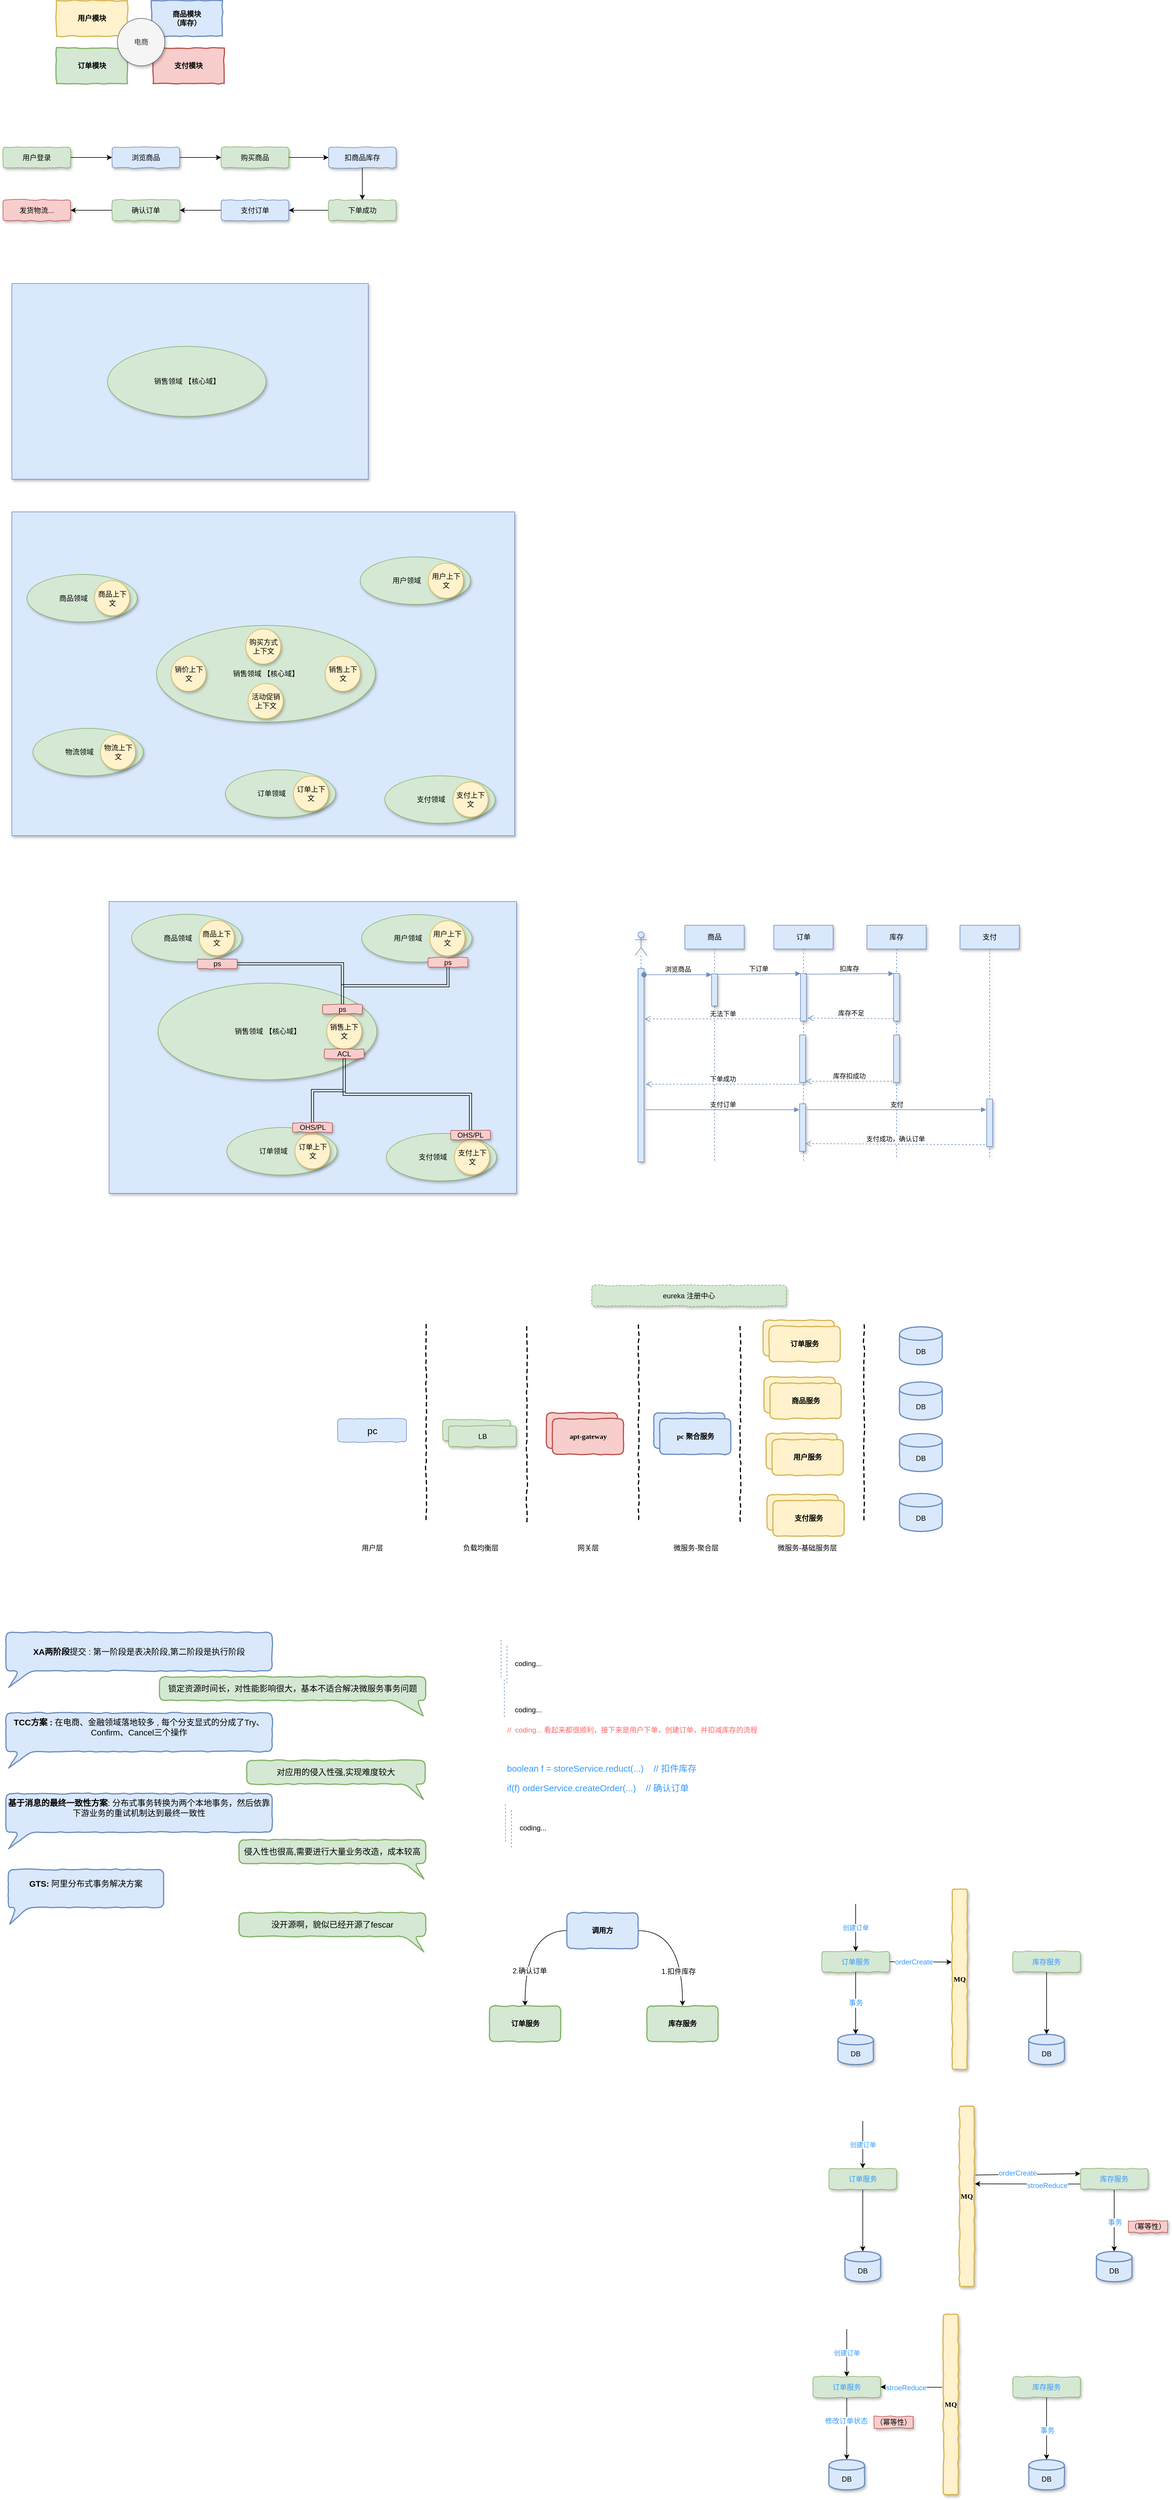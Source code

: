 <mxfile version="10.6.7" type="github"><diagram id="h_m2pIY42-MVeMjXTZjA" name="ç¬¬ 1 é¡µ"><mxGraphModel dx="840" dy="582" grid="0" gridSize="10" guides="1" tooltips="1" connect="1" arrows="1" fold="1" page="1" pageScale="1" pageWidth="10000" pageHeight="10000" math="0" shadow="0"><root><mxCell id="0"/><mxCell id="1" parent="0"/><mxCell id="OE353ZooOFmrOdiV0Abu-1" value="用户模块" style="html=1;whiteSpace=wrap;comic=1;strokeWidth=2;fontFamily=Comic Sans MS;fontStyle=1;fillColor=#fff2cc;strokeColor=#d6b656;" parent="1" vertex="1"><mxGeometry x="166" y="144" width="120" height="60" as="geometry"/></mxCell><mxCell id="OE353ZooOFmrOdiV0Abu-2" value="商品模块&lt;br&gt;（库存）&lt;br&gt;" style="html=1;whiteSpace=wrap;comic=1;strokeWidth=2;fontFamily=Comic Sans MS;fontStyle=1;fillColor=#dae8fc;strokeColor=#6c8ebf;" parent="1" vertex="1"><mxGeometry x="326" y="144" width="120" height="60" as="geometry"/></mxCell><mxCell id="OE353ZooOFmrOdiV0Abu-3" value="订单模块" style="html=1;whiteSpace=wrap;comic=1;strokeWidth=2;fontFamily=Comic Sans MS;fontStyle=1;fillColor=#d5e8d4;strokeColor=#82b366;" parent="1" vertex="1"><mxGeometry x="166" y="224" width="120" height="60" as="geometry"/></mxCell><mxCell id="OE353ZooOFmrOdiV0Abu-4" value="支付模块" style="html=1;whiteSpace=wrap;comic=1;strokeWidth=2;fontFamily=Comic Sans MS;fontStyle=1;fillColor=#f8cecc;strokeColor=#b85450;" parent="1" vertex="1"><mxGeometry x="329" y="224" width="120" height="60" as="geometry"/></mxCell><mxCell id="OE353ZooOFmrOdiV0Abu-5" value="电商" style="ellipse;whiteSpace=wrap;html=1;aspect=fixed;fillColor=#f5f5f5;strokeColor=#666666;fontColor=#333333;shadow=1;" parent="1" vertex="1"><mxGeometry x="269" y="174" width="80" height="80" as="geometry"/></mxCell><mxCell id="OE353ZooOFmrOdiV0Abu-14" style="edgeStyle=orthogonalEdgeStyle;rounded=0;orthogonalLoop=1;jettySize=auto;html=1;exitX=1;exitY=0.5;exitDx=0;exitDy=0;entryX=0;entryY=0.5;entryDx=0;entryDy=0;" parent="1" source="OE353ZooOFmrOdiV0Abu-6" target="OE353ZooOFmrOdiV0Abu-7" edge="1"><mxGeometry relative="1" as="geometry"/></mxCell><mxCell id="OE353ZooOFmrOdiV0Abu-6" value="用户登录" style="rounded=1;whiteSpace=wrap;html=1;shadow=1;comic=1;fillColor=#d5e8d4;strokeColor=#82b366;" parent="1" vertex="1"><mxGeometry x="76" y="391" width="114" height="35" as="geometry"/></mxCell><mxCell id="OE353ZooOFmrOdiV0Abu-15" style="edgeStyle=orthogonalEdgeStyle;rounded=0;orthogonalLoop=1;jettySize=auto;html=1;exitX=1;exitY=0.5;exitDx=0;exitDy=0;entryX=0;entryY=0.5;entryDx=0;entryDy=0;" parent="1" source="OE353ZooOFmrOdiV0Abu-7" target="OE353ZooOFmrOdiV0Abu-8" edge="1"><mxGeometry relative="1" as="geometry"/></mxCell><mxCell id="OE353ZooOFmrOdiV0Abu-7" value="浏览商品" style="rounded=1;whiteSpace=wrap;html=1;shadow=1;comic=1;fillColor=#dae8fc;strokeColor=#6c8ebf;" parent="1" vertex="1"><mxGeometry x="260" y="391" width="114" height="35" as="geometry"/></mxCell><mxCell id="OE353ZooOFmrOdiV0Abu-16" style="edgeStyle=orthogonalEdgeStyle;rounded=0;orthogonalLoop=1;jettySize=auto;html=1;exitX=1;exitY=0.5;exitDx=0;exitDy=0;entryX=0;entryY=0.5;entryDx=0;entryDy=0;" parent="1" source="OE353ZooOFmrOdiV0Abu-8" target="OE353ZooOFmrOdiV0Abu-9" edge="1"><mxGeometry relative="1" as="geometry"/></mxCell><mxCell id="OE353ZooOFmrOdiV0Abu-8" value="购买商品" style="rounded=1;whiteSpace=wrap;html=1;shadow=1;comic=1;fillColor=#d5e8d4;strokeColor=#82b366;" parent="1" vertex="1"><mxGeometry x="444" y="391" width="114" height="35" as="geometry"/></mxCell><mxCell id="OE353ZooOFmrOdiV0Abu-17" style="edgeStyle=orthogonalEdgeStyle;rounded=0;orthogonalLoop=1;jettySize=auto;html=1;exitX=0.5;exitY=1;exitDx=0;exitDy=0;entryX=0.5;entryY=0;entryDx=0;entryDy=0;" parent="1" source="OE353ZooOFmrOdiV0Abu-9" target="OE353ZooOFmrOdiV0Abu-10" edge="1"><mxGeometry relative="1" as="geometry"/></mxCell><mxCell id="OE353ZooOFmrOdiV0Abu-9" value="扣商品库存" style="rounded=1;whiteSpace=wrap;html=1;shadow=1;comic=1;fillColor=#dae8fc;strokeColor=#6c8ebf;" parent="1" vertex="1"><mxGeometry x="625" y="391" width="114" height="35" as="geometry"/></mxCell><mxCell id="OE353ZooOFmrOdiV0Abu-18" style="edgeStyle=orthogonalEdgeStyle;rounded=0;orthogonalLoop=1;jettySize=auto;html=1;exitX=0;exitY=0.5;exitDx=0;exitDy=0;entryX=1;entryY=0.5;entryDx=0;entryDy=0;" parent="1" source="OE353ZooOFmrOdiV0Abu-10" target="OE353ZooOFmrOdiV0Abu-11" edge="1"><mxGeometry relative="1" as="geometry"/></mxCell><mxCell id="OE353ZooOFmrOdiV0Abu-10" value="下单成功" style="rounded=1;whiteSpace=wrap;html=1;shadow=1;comic=1;fillColor=#d5e8d4;strokeColor=#82b366;" parent="1" vertex="1"><mxGeometry x="625" y="480" width="114" height="35" as="geometry"/></mxCell><mxCell id="OE353ZooOFmrOdiV0Abu-19" style="edgeStyle=orthogonalEdgeStyle;rounded=0;orthogonalLoop=1;jettySize=auto;html=1;exitX=0;exitY=0.5;exitDx=0;exitDy=0;entryX=1;entryY=0.5;entryDx=0;entryDy=0;" parent="1" source="OE353ZooOFmrOdiV0Abu-11" target="OE353ZooOFmrOdiV0Abu-12" edge="1"><mxGeometry relative="1" as="geometry"/></mxCell><mxCell id="OE353ZooOFmrOdiV0Abu-11" value="支付订单" style="rounded=1;whiteSpace=wrap;html=1;shadow=1;comic=1;fillColor=#dae8fc;strokeColor=#6c8ebf;" parent="1" vertex="1"><mxGeometry x="444" y="480" width="114" height="35" as="geometry"/></mxCell><mxCell id="OE353ZooOFmrOdiV0Abu-20" style="edgeStyle=orthogonalEdgeStyle;rounded=0;orthogonalLoop=1;jettySize=auto;html=1;exitX=0;exitY=0.5;exitDx=0;exitDy=0;entryX=1;entryY=0.5;entryDx=0;entryDy=0;" parent="1" source="OE353ZooOFmrOdiV0Abu-12" target="OE353ZooOFmrOdiV0Abu-13" edge="1"><mxGeometry relative="1" as="geometry"/></mxCell><mxCell id="OE353ZooOFmrOdiV0Abu-12" value="确认订单" style="rounded=1;whiteSpace=wrap;html=1;shadow=1;comic=1;fillColor=#d5e8d4;strokeColor=#82b366;" parent="1" vertex="1"><mxGeometry x="260" y="480" width="114" height="35" as="geometry"/></mxCell><mxCell id="OE353ZooOFmrOdiV0Abu-13" value="发货物流..." style="rounded=1;whiteSpace=wrap;html=1;shadow=1;comic=1;fillColor=#f8cecc;strokeColor=#b85450;" parent="1" vertex="1"><mxGeometry x="76" y="480" width="114" height="35" as="geometry"/></mxCell><mxCell id="OE353ZooOFmrOdiV0Abu-21" value="" style="rounded=0;whiteSpace=wrap;html=1;shadow=1;fillColor=#dae8fc;strokeColor=#6c8ebf;" parent="1" vertex="1"><mxGeometry x="91" y="621" width="601" height="330" as="geometry"/></mxCell><mxCell id="OE353ZooOFmrOdiV0Abu-22" value="销售领域 【核心域】" style="ellipse;whiteSpace=wrap;html=1;shadow=1;fillColor=#d5e8d4;strokeColor=#82b366;" parent="1" vertex="1"><mxGeometry x="252.5" y="727" width="267" height="118" as="geometry"/></mxCell><mxCell id="OE353ZooOFmrOdiV0Abu-23" value="" style="rounded=0;whiteSpace=wrap;html=1;shadow=1;fillColor=#dae8fc;strokeColor=#6c8ebf;" parent="1" vertex="1"><mxGeometry x="91" y="1006" width="848" height="546" as="geometry"/></mxCell><mxCell id="OE353ZooOFmrOdiV0Abu-24" value="销售领域 【核心域】" style="ellipse;whiteSpace=wrap;html=1;shadow=1;fillColor=#d5e8d4;strokeColor=#82b366;" parent="1" vertex="1"><mxGeometry x="335" y="1197.5" width="369" height="163" as="geometry"/></mxCell><mxCell id="OE353ZooOFmrOdiV0Abu-25" value="销售上下文" style="ellipse;whiteSpace=wrap;html=1;aspect=fixed;shadow=1;fillColor=#fff2cc;strokeColor=#d6b656;" parent="1" vertex="1"><mxGeometry x="619.5" y="1249.5" width="59" height="59" as="geometry"/></mxCell><mxCell id="OE353ZooOFmrOdiV0Abu-28" value="订单领域&amp;nbsp; &amp;nbsp; &amp;nbsp; &amp;nbsp; &amp;nbsp;" style="ellipse;whiteSpace=wrap;html=1;shadow=1;fillColor=#d5e8d4;strokeColor=#82b366;" parent="1" vertex="1"><mxGeometry x="451" y="1441" width="186" height="80" as="geometry"/></mxCell><mxCell id="OE353ZooOFmrOdiV0Abu-27" value="订单上下文" style="ellipse;whiteSpace=wrap;html=1;aspect=fixed;shadow=1;fillColor=#fff2cc;strokeColor=#d6b656;" parent="1" vertex="1"><mxGeometry x="566" y="1451.5" width="59" height="59" as="geometry"/></mxCell><mxCell id="OE353ZooOFmrOdiV0Abu-29" value="支付领域&amp;nbsp; &amp;nbsp; &amp;nbsp; &amp;nbsp; &amp;nbsp;" style="ellipse;whiteSpace=wrap;html=1;shadow=1;fillColor=#d5e8d4;strokeColor=#82b366;" parent="1" vertex="1"><mxGeometry x="720" y="1451" width="186" height="80" as="geometry"/></mxCell><mxCell id="OE353ZooOFmrOdiV0Abu-30" value="支付上下文" style="ellipse;whiteSpace=wrap;html=1;aspect=fixed;shadow=1;fillColor=#fff2cc;strokeColor=#d6b656;" parent="1" vertex="1"><mxGeometry x="835" y="1461.5" width="59" height="59" as="geometry"/></mxCell><mxCell id="OE353ZooOFmrOdiV0Abu-31" value="用户领域&amp;nbsp; &amp;nbsp; &amp;nbsp; &amp;nbsp; &amp;nbsp;" style="ellipse;whiteSpace=wrap;html=1;shadow=1;fillColor=#d5e8d4;strokeColor=#82b366;" parent="1" vertex="1"><mxGeometry x="678.5" y="1082" width="186" height="80" as="geometry"/></mxCell><mxCell id="OE353ZooOFmrOdiV0Abu-32" value="用户上下文" style="ellipse;whiteSpace=wrap;html=1;aspect=fixed;shadow=1;fillColor=#fff2cc;strokeColor=#d6b656;" parent="1" vertex="1"><mxGeometry x="793.5" y="1092.5" width="59" height="59" as="geometry"/></mxCell><mxCell id="OE353ZooOFmrOdiV0Abu-33" value="商品领域&amp;nbsp; &amp;nbsp; &amp;nbsp; &amp;nbsp; &amp;nbsp;" style="ellipse;whiteSpace=wrap;html=1;shadow=1;fillColor=#d5e8d4;strokeColor=#82b366;" parent="1" vertex="1"><mxGeometry x="116.5" y="1111.5" width="186" height="80" as="geometry"/></mxCell><mxCell id="OE353ZooOFmrOdiV0Abu-26" value="商品上下文" style="ellipse;whiteSpace=wrap;html=1;aspect=fixed;shadow=1;fillColor=#fff2cc;strokeColor=#d6b656;" parent="1" vertex="1"><mxGeometry x="230.5" y="1122" width="59" height="59" as="geometry"/></mxCell><mxCell id="OE353ZooOFmrOdiV0Abu-34" value="物流领域&amp;nbsp; &amp;nbsp; &amp;nbsp; &amp;nbsp; &amp;nbsp;" style="ellipse;whiteSpace=wrap;html=1;shadow=1;fillColor=#d5e8d4;strokeColor=#82b366;" parent="1" vertex="1"><mxGeometry x="126.5" y="1371" width="186" height="80" as="geometry"/></mxCell><mxCell id="OE353ZooOFmrOdiV0Abu-35" value="物流上下文" style="ellipse;whiteSpace=wrap;html=1;aspect=fixed;shadow=1;fillColor=#fff2cc;strokeColor=#d6b656;" parent="1" vertex="1"><mxGeometry x="240.5" y="1381.5" width="59" height="59" as="geometry"/></mxCell><mxCell id="OE353ZooOFmrOdiV0Abu-36" value="销价上下文" style="ellipse;whiteSpace=wrap;html=1;aspect=fixed;shadow=1;fillColor=#fff2cc;strokeColor=#d6b656;" parent="1" vertex="1"><mxGeometry x="359.5" y="1249.5" width="59" height="59" as="geometry"/></mxCell><mxCell id="OE353ZooOFmrOdiV0Abu-37" value="活动促销上下文" style="ellipse;whiteSpace=wrap;html=1;aspect=fixed;shadow=1;fillColor=#fff2cc;strokeColor=#d6b656;" parent="1" vertex="1"><mxGeometry x="489.5" y="1295.5" width="59" height="59" as="geometry"/></mxCell><mxCell id="OE353ZooOFmrOdiV0Abu-38" value="购买方式上下文" style="ellipse;whiteSpace=wrap;html=1;aspect=fixed;shadow=1;fillColor=#fff2cc;strokeColor=#d6b656;" parent="1" vertex="1"><mxGeometry x="485.5" y="1203.5" width="59" height="59" as="geometry"/></mxCell><mxCell id="OE353ZooOFmrOdiV0Abu-39" value="" style="rounded=0;whiteSpace=wrap;html=1;shadow=1;fillColor=#dae8fc;strokeColor=#6c8ebf;" parent="1" vertex="1"><mxGeometry x="255" y="1663" width="687" height="492" as="geometry"/></mxCell><mxCell id="OE353ZooOFmrOdiV0Abu-40" value="销售领域 【核心域】" style="ellipse;whiteSpace=wrap;html=1;shadow=1;fillColor=#d5e8d4;strokeColor=#82b366;" parent="1" vertex="1"><mxGeometry x="337.5" y="1800.5" width="369" height="163" as="geometry"/></mxCell><mxCell id="OE353ZooOFmrOdiV0Abu-41" value="销售上下文" style="ellipse;whiteSpace=wrap;html=1;aspect=fixed;shadow=1;fillColor=#fff2cc;strokeColor=#d6b656;" parent="1" vertex="1"><mxGeometry x="622" y="1852.5" width="59" height="59" as="geometry"/></mxCell><mxCell id="OE353ZooOFmrOdiV0Abu-42" value="订单领域&amp;nbsp; &amp;nbsp; &amp;nbsp; &amp;nbsp; &amp;nbsp;" style="ellipse;whiteSpace=wrap;html=1;shadow=1;fillColor=#d5e8d4;strokeColor=#82b366;" parent="1" vertex="1"><mxGeometry x="453.5" y="2044" width="186" height="80" as="geometry"/></mxCell><mxCell id="OE353ZooOFmrOdiV0Abu-43" value="订单上下文" style="ellipse;whiteSpace=wrap;html=1;aspect=fixed;shadow=1;fillColor=#fff2cc;strokeColor=#d6b656;" parent="1" vertex="1"><mxGeometry x="568.5" y="2054.5" width="59" height="59" as="geometry"/></mxCell><mxCell id="OE353ZooOFmrOdiV0Abu-44" value="支付领域&amp;nbsp; &amp;nbsp; &amp;nbsp; &amp;nbsp; &amp;nbsp;" style="ellipse;whiteSpace=wrap;html=1;shadow=1;fillColor=#d5e8d4;strokeColor=#82b366;" parent="1" vertex="1"><mxGeometry x="722.5" y="2054" width="186" height="80" as="geometry"/></mxCell><mxCell id="OE353ZooOFmrOdiV0Abu-45" value="支付上下文" style="ellipse;whiteSpace=wrap;html=1;aspect=fixed;shadow=1;fillColor=#fff2cc;strokeColor=#d6b656;" parent="1" vertex="1"><mxGeometry x="837.5" y="2064.5" width="59" height="59" as="geometry"/></mxCell><mxCell id="OE353ZooOFmrOdiV0Abu-46" value="用户领域&amp;nbsp; &amp;nbsp; &amp;nbsp; &amp;nbsp; &amp;nbsp;" style="ellipse;whiteSpace=wrap;html=1;shadow=1;fillColor=#d5e8d4;strokeColor=#82b366;" parent="1" vertex="1"><mxGeometry x="681" y="1685" width="186" height="80" as="geometry"/></mxCell><mxCell id="OE353ZooOFmrOdiV0Abu-47" value="用户上下文" style="ellipse;whiteSpace=wrap;html=1;aspect=fixed;shadow=1;fillColor=#fff2cc;strokeColor=#d6b656;" parent="1" vertex="1"><mxGeometry x="796" y="1695.5" width="59" height="59" as="geometry"/></mxCell><mxCell id="OE353ZooOFmrOdiV0Abu-48" value="商品领域&amp;nbsp; &amp;nbsp; &amp;nbsp; &amp;nbsp; &amp;nbsp;" style="ellipse;whiteSpace=wrap;html=1;shadow=1;fillColor=#d5e8d4;strokeColor=#82b366;" parent="1" vertex="1"><mxGeometry x="293" y="1684.5" width="186" height="80" as="geometry"/></mxCell><mxCell id="OE353ZooOFmrOdiV0Abu-49" value="商品上下文" style="ellipse;whiteSpace=wrap;html=1;aspect=fixed;shadow=1;fillColor=#fff2cc;strokeColor=#d6b656;" parent="1" vertex="1"><mxGeometry x="407" y="1695" width="59" height="59" as="geometry"/></mxCell><mxCell id="OE353ZooOFmrOdiV0Abu-58" style="edgeStyle=orthogonalEdgeStyle;rounded=0;orthogonalLoop=1;jettySize=auto;html=1;exitX=1;exitY=0.5;exitDx=0;exitDy=0;entryX=0.5;entryY=0;entryDx=0;entryDy=0;shape=link;" parent="1" source="OE353ZooOFmrOdiV0Abu-55" target="OE353ZooOFmrOdiV0Abu-56" edge="1"><mxGeometry relative="1" as="geometry"/></mxCell><mxCell id="OE353ZooOFmrOdiV0Abu-55" value="ps" style="rounded=1;whiteSpace=wrap;html=1;shadow=1;comic=1;fillColor=#f8cecc;strokeColor=#b85450;" parent="1" vertex="1"><mxGeometry x="404" y="1760" width="67" height="16" as="geometry"/></mxCell><mxCell id="OE353ZooOFmrOdiV0Abu-56" value="ps" style="rounded=1;whiteSpace=wrap;html=1;shadow=1;comic=1;fillColor=#f8cecc;strokeColor=#b85450;" parent="1" vertex="1"><mxGeometry x="615" y="1836.5" width="67" height="16" as="geometry"/></mxCell><mxCell id="OE353ZooOFmrOdiV0Abu-59" style="edgeStyle=orthogonalEdgeStyle;shape=link;rounded=0;orthogonalLoop=1;jettySize=auto;html=1;exitX=0.5;exitY=1;exitDx=0;exitDy=0;entryX=0.5;entryY=0;entryDx=0;entryDy=0;" parent="1" source="OE353ZooOFmrOdiV0Abu-57" target="OE353ZooOFmrOdiV0Abu-56" edge="1"><mxGeometry relative="1" as="geometry"/></mxCell><mxCell id="OE353ZooOFmrOdiV0Abu-57" value="ps" style="rounded=1;whiteSpace=wrap;html=1;shadow=1;comic=1;fillColor=#f8cecc;strokeColor=#b85450;" parent="1" vertex="1"><mxGeometry x="793" y="1757.5" width="67" height="16" as="geometry"/></mxCell><mxCell id="OE353ZooOFmrOdiV0Abu-63" style="edgeStyle=orthogonalEdgeStyle;shape=link;rounded=0;orthogonalLoop=1;jettySize=auto;html=1;exitX=0.5;exitY=1;exitDx=0;exitDy=0;entryX=0.5;entryY=0;entryDx=0;entryDy=0;" parent="1" source="OE353ZooOFmrOdiV0Abu-60" target="OE353ZooOFmrOdiV0Abu-61" edge="1"><mxGeometry relative="1" as="geometry"/></mxCell><mxCell id="OE353ZooOFmrOdiV0Abu-60" value="ACL" style="rounded=1;whiteSpace=wrap;html=1;shadow=1;comic=1;fillColor=#f8cecc;strokeColor=#b85450;" parent="1" vertex="1"><mxGeometry x="618" y="1911.5" width="67" height="16" as="geometry"/></mxCell><mxCell id="OE353ZooOFmrOdiV0Abu-61" value="OHS/PL" style="rounded=1;whiteSpace=wrap;html=1;shadow=1;comic=1;fillColor=#f8cecc;strokeColor=#b85450;" parent="1" vertex="1"><mxGeometry x="564.5" y="2036" width="67" height="16" as="geometry"/></mxCell><mxCell id="OE353ZooOFmrOdiV0Abu-64" style="edgeStyle=orthogonalEdgeStyle;shape=link;rounded=0;orthogonalLoop=1;jettySize=auto;html=1;exitX=0.5;exitY=0;exitDx=0;exitDy=0;entryX=0.5;entryY=1;entryDx=0;entryDy=0;" parent="1" source="OE353ZooOFmrOdiV0Abu-62" target="OE353ZooOFmrOdiV0Abu-60" edge="1"><mxGeometry relative="1" as="geometry"/></mxCell><mxCell id="OE353ZooOFmrOdiV0Abu-62" value="OHS/PL" style="rounded=1;whiteSpace=wrap;html=1;shadow=1;comic=1;fillColor=#f8cecc;strokeColor=#b85450;" parent="1" vertex="1"><mxGeometry x="831" y="2048.5" width="67" height="16" as="geometry"/></mxCell><mxCell id="OE353ZooOFmrOdiV0Abu-65" value="" style="shape=umlLifeline;participant=umlActor;perimeter=lifelinePerimeter;whiteSpace=wrap;html=1;container=1;collapsible=0;recursiveResize=0;verticalAlign=top;spacingTop=36;labelBackgroundColor=#ffffff;outlineConnect=0;shadow=1;fillColor=#dae8fc;strokeColor=#6c8ebf;" parent="1" vertex="1"><mxGeometry x="1142" y="1714" width="20" height="388" as="geometry"/></mxCell><mxCell id="OE353ZooOFmrOdiV0Abu-66" value="" style="html=1;points=[];perimeter=orthogonalPerimeter;shadow=1;fillColor=#dae8fc;strokeColor=#6c8ebf;" parent="OE353ZooOFmrOdiV0Abu-65" vertex="1"><mxGeometry x="5" y="62" width="10" height="326" as="geometry"/></mxCell><mxCell id="OE353ZooOFmrOdiV0Abu-67" value="商品" style="shape=umlLifeline;perimeter=lifelinePerimeter;whiteSpace=wrap;html=1;container=1;collapsible=0;recursiveResize=0;outlineConnect=0;shadow=1;fillColor=#dae8fc;strokeColor=#6c8ebf;" parent="1" vertex="1"><mxGeometry x="1226" y="1703" width="100" height="397" as="geometry"/></mxCell><mxCell id="OE353ZooOFmrOdiV0Abu-72" value="" style="html=1;points=[];perimeter=orthogonalPerimeter;shadow=1;fillColor=#dae8fc;strokeColor=#6c8ebf;" parent="OE353ZooOFmrOdiV0Abu-67" vertex="1"><mxGeometry x="45" y="82" width="10" height="54" as="geometry"/></mxCell><mxCell id="OE353ZooOFmrOdiV0Abu-86" value="下单成功" style="html=1;verticalAlign=bottom;endArrow=open;dashed=1;endSize=8;exitX=-0.05;exitY=1.038;exitDx=0;exitDy=0;exitPerimeter=0;fillColor=#dae8fc;strokeColor=#6c8ebf;" parent="OE353ZooOFmrOdiV0Abu-67" source="OE353ZooOFmrOdiV0Abu-84" edge="1"><mxGeometry relative="1" as="geometry"><mxPoint x="142" y="289" as="sourcePoint"/><mxPoint x="-66" y="268" as="targetPoint"/></mxGeometry></mxCell><mxCell id="OE353ZooOFmrOdiV0Abu-68" value="订单" style="shape=umlLifeline;perimeter=lifelinePerimeter;whiteSpace=wrap;html=1;container=1;collapsible=0;recursiveResize=0;outlineConnect=0;shadow=1;fillColor=#dae8fc;strokeColor=#6c8ebf;" parent="1" vertex="1"><mxGeometry x="1376" y="1703" width="100" height="400" as="geometry"/></mxCell><mxCell id="OE353ZooOFmrOdiV0Abu-74" value="" style="html=1;points=[];perimeter=orthogonalPerimeter;shadow=1;fillColor=#dae8fc;strokeColor=#6c8ebf;" parent="OE353ZooOFmrOdiV0Abu-68" vertex="1"><mxGeometry x="45" y="81.5" width="10" height="80" as="geometry"/></mxCell><mxCell id="OE353ZooOFmrOdiV0Abu-84" value="" style="html=1;points=[];perimeter=orthogonalPerimeter;shadow=1;fillColor=#dae8fc;strokeColor=#6c8ebf;" parent="OE353ZooOFmrOdiV0Abu-68" vertex="1"><mxGeometry x="43.5" y="185" width="10" height="80" as="geometry"/></mxCell><mxCell id="OE353ZooOFmrOdiV0Abu-90" value="" style="html=1;points=[];perimeter=orthogonalPerimeter;shadow=1;fillColor=#dae8fc;strokeColor=#6c8ebf;" parent="OE353ZooOFmrOdiV0Abu-68" vertex="1"><mxGeometry x="43.5" y="301" width="10" height="80" as="geometry"/></mxCell><mxCell id="OE353ZooOFmrOdiV0Abu-93" value="支付" style="html=1;verticalAlign=bottom;endArrow=block;fillColor=#dae8fc;strokeColor=#6c8ebf;" parent="OE353ZooOFmrOdiV0Abu-68" edge="1"><mxGeometry width="80" relative="1" as="geometry"><mxPoint x="56" y="311" as="sourcePoint"/><mxPoint x="358" y="311" as="targetPoint"/></mxGeometry></mxCell><mxCell id="OE353ZooOFmrOdiV0Abu-69" value="库存" style="shape=umlLifeline;perimeter=lifelinePerimeter;whiteSpace=wrap;html=1;container=1;collapsible=0;recursiveResize=0;outlineConnect=0;shadow=1;fillColor=#dae8fc;strokeColor=#6c8ebf;" parent="1" vertex="1"><mxGeometry x="1533" y="1703" width="100" height="393" as="geometry"/></mxCell><mxCell id="OE353ZooOFmrOdiV0Abu-77" value="" style="html=1;points=[];perimeter=orthogonalPerimeter;shadow=1;fillColor=#dae8fc;strokeColor=#6c8ebf;" parent="OE353ZooOFmrOdiV0Abu-69" vertex="1"><mxGeometry x="45" y="81.5" width="10" height="80" as="geometry"/></mxCell><mxCell id="OE353ZooOFmrOdiV0Abu-83" value="" style="html=1;points=[];perimeter=orthogonalPerimeter;shadow=1;fillColor=#dae8fc;strokeColor=#6c8ebf;" parent="OE353ZooOFmrOdiV0Abu-69" vertex="1"><mxGeometry x="45" y="185" width="10" height="80" as="geometry"/></mxCell><mxCell id="OE353ZooOFmrOdiV0Abu-70" value="支付" style="shape=umlLifeline;perimeter=lifelinePerimeter;whiteSpace=wrap;html=1;container=1;collapsible=0;recursiveResize=0;outlineConnect=0;shadow=1;fillColor=#dae8fc;strokeColor=#6c8ebf;" parent="1" vertex="1"><mxGeometry x="1690" y="1703" width="100" height="392" as="geometry"/></mxCell><mxCell id="OE353ZooOFmrOdiV0Abu-89" value="" style="html=1;points=[];perimeter=orthogonalPerimeter;shadow=1;fillColor=#dae8fc;strokeColor=#6c8ebf;" parent="OE353ZooOFmrOdiV0Abu-70" vertex="1"><mxGeometry x="45" y="293" width="10" height="80" as="geometry"/></mxCell><mxCell id="OE353ZooOFmrOdiV0Abu-73" value="浏览商品" style="html=1;verticalAlign=bottom;startArrow=oval;endArrow=block;startSize=8;exitX=1;exitY=0.032;exitDx=0;exitDy=0;exitPerimeter=0;fillColor=#dae8fc;strokeColor=#6c8ebf;" parent="1" source="OE353ZooOFmrOdiV0Abu-66" target="OE353ZooOFmrOdiV0Abu-72" edge="1"><mxGeometry relative="1" as="geometry"><mxPoint x="1211" y="1784" as="sourcePoint"/></mxGeometry></mxCell><mxCell id="OE353ZooOFmrOdiV0Abu-75" value="下订单" style="html=1;verticalAlign=bottom;endArrow=block;entryX=0;entryY=0;exitX=0.9;exitY=0.013;exitDx=0;exitDy=0;exitPerimeter=0;fillColor=#dae8fc;strokeColor=#6c8ebf;" parent="1" source="OE353ZooOFmrOdiV0Abu-72" target="OE353ZooOFmrOdiV0Abu-74" edge="1"><mxGeometry relative="1" as="geometry"><mxPoint x="1351" y="1784" as="sourcePoint"/></mxGeometry></mxCell><mxCell id="OE353ZooOFmrOdiV0Abu-76" value="无法下单" style="html=1;verticalAlign=bottom;endArrow=open;dashed=1;endSize=8;exitX=0;exitY=0.95;entryX=1.1;entryY=0.261;entryDx=0;entryDy=0;entryPerimeter=0;fillColor=#dae8fc;strokeColor=#6c8ebf;" parent="1" source="OE353ZooOFmrOdiV0Abu-74" target="OE353ZooOFmrOdiV0Abu-66" edge="1"><mxGeometry relative="1" as="geometry"><mxPoint x="1316" y="1861" as="targetPoint"/></mxGeometry></mxCell><mxCell id="OE353ZooOFmrOdiV0Abu-78" value="扣库存" style="html=1;verticalAlign=bottom;endArrow=block;entryX=0;entryY=0;exitX=0.8;exitY=0.013;exitDx=0;exitDy=0;exitPerimeter=0;fillColor=#dae8fc;strokeColor=#6c8ebf;" parent="1" source="OE353ZooOFmrOdiV0Abu-74" target="OE353ZooOFmrOdiV0Abu-77" edge="1"><mxGeometry relative="1" as="geometry"><mxPoint x="1508" y="1784" as="sourcePoint"/></mxGeometry></mxCell><mxCell id="OE353ZooOFmrOdiV0Abu-79" value="库存不足" style="html=1;verticalAlign=bottom;endArrow=open;dashed=1;endSize=8;exitX=0;exitY=0.95;entryX=1.2;entryY=0.938;entryDx=0;entryDy=0;entryPerimeter=0;fillColor=#dae8fc;strokeColor=#6c8ebf;" parent="1" source="OE353ZooOFmrOdiV0Abu-77" target="OE353ZooOFmrOdiV0Abu-74" edge="1"><mxGeometry relative="1" as="geometry"><mxPoint x="1508" y="1860" as="targetPoint"/></mxGeometry></mxCell><mxCell id="OE353ZooOFmrOdiV0Abu-85" value="库存扣成功" style="html=1;verticalAlign=bottom;endArrow=open;dashed=1;endSize=8;fillColor=#dae8fc;strokeColor=#6c8ebf;" parent="1" target="OE353ZooOFmrOdiV0Abu-84" edge="1"><mxGeometry relative="1" as="geometry"><mxPoint x="1576" y="1966" as="sourcePoint"/><mxPoint x="1496" y="1966" as="targetPoint"/></mxGeometry></mxCell><mxCell id="OE353ZooOFmrOdiV0Abu-92" value="支付订单" style="html=1;verticalAlign=bottom;endArrow=block;entryX=-0.05;entryY=0.125;entryDx=0;entryDy=0;entryPerimeter=0;fillColor=#dae8fc;strokeColor=#6c8ebf;" parent="1" target="OE353ZooOFmrOdiV0Abu-90" edge="1"><mxGeometry width="80" relative="1" as="geometry"><mxPoint x="1160" y="2014" as="sourcePoint"/><mxPoint x="1240" y="2014" as="targetPoint"/></mxGeometry></mxCell><mxCell id="OE353ZooOFmrOdiV0Abu-94" value="支付成功，确认订单" style="html=1;verticalAlign=bottom;endArrow=open;dashed=1;endSize=8;entryX=0.95;entryY=0.838;entryDx=0;entryDy=0;entryPerimeter=0;fillColor=#dae8fc;strokeColor=#6c8ebf;" parent="1" target="OE353ZooOFmrOdiV0Abu-90" edge="1"><mxGeometry relative="1" as="geometry"><mxPoint x="1732" y="2073" as="sourcePoint"/><mxPoint x="1652" y="2073" as="targetPoint"/></mxGeometry></mxCell><mxCell id="OE353ZooOFmrOdiV0Abu-95" value="&lt;font style=&quot;font-size: 16px&quot;&gt;pc&lt;/font&gt;" style="rounded=1;whiteSpace=wrap;html=1;shadow=0;comic=1;fillColor=#dae8fc;strokeColor=#6c8ebf;" parent="1" vertex="1"><mxGeometry x="640.5" y="2535" width="116" height="39" as="geometry"/></mxCell><mxCell id="OE353ZooOFmrOdiV0Abu-96" value="LB" style="rounded=1;whiteSpace=wrap;html=1;shadow=1;comic=1;fillColor=#d5e8d4;strokeColor=#82b366;" parent="1" vertex="1"><mxGeometry x="817.5" y="2537" width="114" height="35" as="geometry"/></mxCell><mxCell id="OE353ZooOFmrOdiV0Abu-97" value="apt-gateway" style="html=1;whiteSpace=wrap;comic=1;strokeWidth=2;fontFamily=Comic Sans MS;fontStyle=1;rounded=1;shadow=0;fillColor=#f8cecc;strokeColor=#b85450;" parent="1" vertex="1"><mxGeometry x="992.5" y="2525" width="120" height="60" as="geometry"/></mxCell><mxCell id="OE353ZooOFmrOdiV0Abu-98" value="pc 聚合服务" style="html=1;whiteSpace=wrap;comic=1;strokeWidth=2;fontFamily=Comic Sans MS;fontStyle=1;rounded=1;shadow=0;fillColor=#dae8fc;strokeColor=#6c8ebf;" parent="1" vertex="1"><mxGeometry x="1173.5" y="2525" width="120" height="60" as="geometry"/></mxCell><mxCell id="OE353ZooOFmrOdiV0Abu-99" value="apt-gateway" style="html=1;whiteSpace=wrap;comic=1;strokeWidth=2;fontFamily=Comic Sans MS;fontStyle=1;rounded=1;shadow=0;fillColor=#f8cecc;strokeColor=#b85450;" parent="1" vertex="1"><mxGeometry x="1002.5" y="2535" width="120" height="60" as="geometry"/></mxCell><mxCell id="OE353ZooOFmrOdiV0Abu-100" value="LB" style="rounded=1;whiteSpace=wrap;html=1;shadow=1;comic=1;fillColor=#d5e8d4;strokeColor=#82b366;" parent="1" vertex="1"><mxGeometry x="827.5" y="2547" width="114" height="35" as="geometry"/></mxCell><mxCell id="OE353ZooOFmrOdiV0Abu-101" value="pc 聚合服务" style="html=1;whiteSpace=wrap;comic=1;strokeWidth=2;fontFamily=Comic Sans MS;fontStyle=1;rounded=1;shadow=0;fillColor=#dae8fc;strokeColor=#6c8ebf;" parent="1" vertex="1"><mxGeometry x="1183.5" y="2535" width="120" height="60" as="geometry"/></mxCell><mxCell id="OE353ZooOFmrOdiV0Abu-102" value="pc 聚合服务" style="html=1;whiteSpace=wrap;comic=1;strokeWidth=2;fontFamily=Comic Sans MS;fontStyle=1;rounded=1;shadow=0;fillColor=#fff2cc;strokeColor=#d6b656;" parent="1" vertex="1"><mxGeometry x="1358" y="2369" width="120" height="60" as="geometry"/></mxCell><mxCell id="OE353ZooOFmrOdiV0Abu-103" value="订单服务" style="html=1;whiteSpace=wrap;comic=1;strokeWidth=2;fontFamily=Comic Sans MS;fontStyle=1;rounded=1;shadow=0;fillColor=#fff2cc;strokeColor=#d6b656;" parent="1" vertex="1"><mxGeometry x="1368" y="2379" width="120" height="60" as="geometry"/></mxCell><mxCell id="OE353ZooOFmrOdiV0Abu-104" value="pc 聚合服务" style="html=1;whiteSpace=wrap;comic=1;strokeWidth=2;fontFamily=Comic Sans MS;fontStyle=1;rounded=1;shadow=0;fillColor=#fff2cc;strokeColor=#d6b656;" parent="1" vertex="1"><mxGeometry x="1359.5" y="2465" width="120" height="60" as="geometry"/></mxCell><mxCell id="OE353ZooOFmrOdiV0Abu-105" value="商品服务" style="html=1;whiteSpace=wrap;comic=1;strokeWidth=2;fontFamily=Comic Sans MS;fontStyle=1;rounded=1;shadow=0;fillColor=#fff2cc;strokeColor=#d6b656;" parent="1" vertex="1"><mxGeometry x="1369.5" y="2475" width="120" height="60" as="geometry"/></mxCell><mxCell id="OE353ZooOFmrOdiV0Abu-106" value="pc 聚合服务" style="html=1;whiteSpace=wrap;comic=1;strokeWidth=2;fontFamily=Comic Sans MS;fontStyle=1;rounded=1;shadow=0;fillColor=#fff2cc;strokeColor=#d6b656;" parent="1" vertex="1"><mxGeometry x="1363" y="2560" width="120" height="60" as="geometry"/></mxCell><mxCell id="OE353ZooOFmrOdiV0Abu-107" value="用户服务" style="html=1;whiteSpace=wrap;comic=1;strokeWidth=2;fontFamily=Comic Sans MS;fontStyle=1;rounded=1;shadow=0;fillColor=#fff2cc;strokeColor=#d6b656;" parent="1" vertex="1"><mxGeometry x="1373" y="2570" width="120" height="60" as="geometry"/></mxCell><mxCell id="OE353ZooOFmrOdiV0Abu-108" value="pc 聚合服务" style="html=1;whiteSpace=wrap;comic=1;strokeWidth=2;fontFamily=Comic Sans MS;fontStyle=1;rounded=1;shadow=0;fillColor=#fff2cc;strokeColor=#d6b656;" parent="1" vertex="1"><mxGeometry x="1364.5" y="2663" width="120" height="60" as="geometry"/></mxCell><mxCell id="OE353ZooOFmrOdiV0Abu-109" value="支付服务" style="html=1;whiteSpace=wrap;comic=1;strokeWidth=2;fontFamily=Comic Sans MS;fontStyle=1;rounded=1;shadow=0;fillColor=#fff2cc;strokeColor=#d6b656;" parent="1" vertex="1"><mxGeometry x="1374.5" y="2673" width="120" height="60" as="geometry"/></mxCell><mxCell id="OE353ZooOFmrOdiV0Abu-110" value="" style="line;strokeWidth=2;direction=south;html=1;perimeter=backbonePerimeter;points=[];outlineConnect=0;rounded=1;shadow=0;comic=1;dashed=1;" parent="1" vertex="1"><mxGeometry x="784.5" y="2376" width="10" height="330" as="geometry"/></mxCell><mxCell id="OE353ZooOFmrOdiV0Abu-111" value="" style="line;strokeWidth=2;direction=south;html=1;perimeter=backbonePerimeter;points=[];outlineConnect=0;rounded=1;shadow=0;comic=1;dashed=1;" parent="1" vertex="1"><mxGeometry x="954.5" y="2380" width="10" height="330" as="geometry"/></mxCell><mxCell id="OE353ZooOFmrOdiV0Abu-112" value="" style="line;strokeWidth=2;direction=south;html=1;perimeter=backbonePerimeter;points=[];outlineConnect=0;rounded=1;shadow=0;comic=1;dashed=1;" parent="1" vertex="1"><mxGeometry x="1143" y="2377" width="10" height="330" as="geometry"/></mxCell><mxCell id="OE353ZooOFmrOdiV0Abu-113" value="" style="line;strokeWidth=2;direction=south;html=1;perimeter=backbonePerimeter;points=[];outlineConnect=0;rounded=1;shadow=0;comic=1;dashed=1;" parent="1" vertex="1"><mxGeometry x="1314.5" y="2380" width="10" height="330" as="geometry"/></mxCell><mxCell id="OE353ZooOFmrOdiV0Abu-114" value="用户层" style="text;html=1;strokeColor=none;fillColor=none;align=center;verticalAlign=middle;whiteSpace=wrap;rounded=0;shadow=0;dashed=1;comic=1;" parent="1" vertex="1"><mxGeometry x="678.5" y="2743" width="40" height="20" as="geometry"/></mxCell><mxCell id="OE353ZooOFmrOdiV0Abu-115" value="负载均衡层" style="text;html=1;strokeColor=none;fillColor=none;align=center;verticalAlign=middle;whiteSpace=wrap;rounded=0;shadow=0;dashed=1;comic=1;" parent="1" vertex="1"><mxGeometry x="848.5" y="2743" width="66" height="20" as="geometry"/></mxCell><mxCell id="OE353ZooOFmrOdiV0Abu-116" value="网关层" style="text;html=1;strokeColor=none;fillColor=none;align=center;verticalAlign=middle;whiteSpace=wrap;rounded=0;shadow=0;dashed=1;comic=1;" parent="1" vertex="1"><mxGeometry x="1029.5" y="2743" width="66" height="20" as="geometry"/></mxCell><mxCell id="OE353ZooOFmrOdiV0Abu-117" value="微服务-聚合层" style="text;html=1;strokeColor=none;fillColor=none;align=center;verticalAlign=middle;whiteSpace=wrap;rounded=0;shadow=0;dashed=1;comic=1;" parent="1" vertex="1"><mxGeometry x="1202.5" y="2743" width="84" height="20" as="geometry"/></mxCell><mxCell id="OE353ZooOFmrOdiV0Abu-118" value="微服务-基础服务层" style="text;html=1;strokeColor=none;fillColor=none;align=center;verticalAlign=middle;whiteSpace=wrap;rounded=0;shadow=0;dashed=1;comic=1;" parent="1" vertex="1"><mxGeometry x="1377" y="2743" width="111" height="20" as="geometry"/></mxCell><mxCell id="OE353ZooOFmrOdiV0Abu-119" value="eureka 注册中心" style="rounded=1;whiteSpace=wrap;html=1;shadow=1;comic=1;fillColor=#d5e8d4;strokeColor=#82b366;dashed=1;" parent="1" vertex="1"><mxGeometry x="1069" y="2310" width="328" height="35" as="geometry"/></mxCell><mxCell id="OE353ZooOFmrOdiV0Abu-120" value="" style="line;strokeWidth=2;direction=south;html=1;perimeter=backbonePerimeter;points=[];outlineConnect=0;rounded=1;shadow=0;comic=1;dashed=1;" parent="1" vertex="1"><mxGeometry x="1523" y="2377" width="10" height="330" as="geometry"/></mxCell><mxCell id="OE353ZooOFmrOdiV0Abu-121" value="DB" style="shape=cylinder;whiteSpace=wrap;html=1;boundedLbl=1;backgroundOutline=1;rounded=1;shadow=0;comic=1;strokeWidth=2;fillColor=#dae8fc;strokeColor=#6c8ebf;" parent="1" vertex="1"><mxGeometry x="1588" y="2380" width="72" height="64" as="geometry"/></mxCell><mxCell id="OE353ZooOFmrOdiV0Abu-122" value="DB" style="shape=cylinder;whiteSpace=wrap;html=1;boundedLbl=1;backgroundOutline=1;rounded=1;shadow=0;comic=1;strokeWidth=2;fillColor=#dae8fc;strokeColor=#6c8ebf;" parent="1" vertex="1"><mxGeometry x="1588" y="2473" width="72" height="64" as="geometry"/></mxCell><mxCell id="OE353ZooOFmrOdiV0Abu-123" value="DB" style="shape=cylinder;whiteSpace=wrap;html=1;boundedLbl=1;backgroundOutline=1;rounded=1;shadow=0;comic=1;strokeWidth=2;fillColor=#dae8fc;strokeColor=#6c8ebf;" parent="1" vertex="1"><mxGeometry x="1588" y="2560" width="72" height="64" as="geometry"/></mxCell><mxCell id="OE353ZooOFmrOdiV0Abu-124" value="DB" style="shape=cylinder;whiteSpace=wrap;html=1;boundedLbl=1;backgroundOutline=1;rounded=1;shadow=0;comic=1;strokeWidth=2;fillColor=#dae8fc;strokeColor=#6c8ebf;" parent="1" vertex="1"><mxGeometry x="1588" y="2661" width="72" height="64" as="geometry"/></mxCell><mxCell id="OE353ZooOFmrOdiV0Abu-125" value="" style="endArrow=none;dashed=1;html=1;fillColor=#dae8fc;strokeColor=#6c8ebf;" parent="1" edge="1"><mxGeometry width="50" height="50" relative="1" as="geometry"><mxPoint x="916" y="2971" as="sourcePoint"/><mxPoint x="916" y="2906" as="targetPoint"/></mxGeometry></mxCell><mxCell id="OE353ZooOFmrOdiV0Abu-126" value="" style="endArrow=none;dashed=1;html=1;fillColor=#dae8fc;strokeColor=#6c8ebf;" parent="1" edge="1"><mxGeometry width="50" height="50" relative="1" as="geometry"><mxPoint x="926" y="2981" as="sourcePoint"/><mxPoint x="926" y="2916" as="targetPoint"/></mxGeometry></mxCell><mxCell id="OE353ZooOFmrOdiV0Abu-127" value="coding..." style="text;html=1;strokeColor=none;fillColor=none;align=center;verticalAlign=middle;whiteSpace=wrap;rounded=0;shadow=0;comic=1;" parent="1" vertex="1"><mxGeometry x="942" y="2938" width="40" height="20" as="geometry"/></mxCell><mxCell id="OE353ZooOFmrOdiV0Abu-128" value="" style="endArrow=none;dashed=1;html=1;fillColor=#dae8fc;strokeColor=#6c8ebf;" parent="1" edge="1"><mxGeometry width="50" height="50" relative="1" as="geometry"><mxPoint x="921.5" y="3038" as="sourcePoint"/><mxPoint x="921.5" y="2973" as="targetPoint"/></mxGeometry></mxCell><mxCell id="OE353ZooOFmrOdiV0Abu-129" value="coding..." style="text;html=1;strokeColor=none;fillColor=none;align=center;verticalAlign=middle;whiteSpace=wrap;rounded=0;shadow=0;comic=1;" parent="1" vertex="1"><mxGeometry x="942" y="3016" width="40" height="20" as="geometry"/></mxCell><mxCell id="OE353ZooOFmrOdiV0Abu-130" value="//&amp;nbsp; coding... 看起来都很顺利，接下来是用户下单，创建订单，并扣减库存的流程" style="text;html=1;strokeColor=none;fillColor=none;align=center;verticalAlign=middle;whiteSpace=wrap;rounded=0;shadow=0;comic=1;fontColor=#FF6666;" parent="1" vertex="1"><mxGeometry x="923.5" y="3049.5" width="427" height="20" as="geometry"/></mxCell><mxCell id="OE353ZooOFmrOdiV0Abu-132" value="&lt;font style=&quot;font-size: 15px&quot;&gt;boolean f = storeService.reduct(...)&amp;nbsp; &amp;nbsp; // 扣件库存&lt;/font&gt;" style="text;html=1;strokeColor=none;fillColor=none;align=left;verticalAlign=middle;whiteSpace=wrap;rounded=0;shadow=0;comic=1;fontColor=#3399FF;" parent="1" vertex="1"><mxGeometry x="923.5" y="3114" width="412" height="20" as="geometry"/></mxCell><mxCell id="OE353ZooOFmrOdiV0Abu-133" value="&lt;font style=&quot;font-size: 15px&quot;&gt;if(f) orderService.createOrder(...)&amp;nbsp; &amp;nbsp; // 确认订单&lt;/font&gt;" style="text;html=1;strokeColor=none;fillColor=none;align=left;verticalAlign=middle;whiteSpace=wrap;rounded=0;shadow=0;comic=1;fontColor=#3399FF;" parent="1" vertex="1"><mxGeometry x="923.5" y="3147" width="411" height="20" as="geometry"/></mxCell><mxCell id="OE353ZooOFmrOdiV0Abu-134" value="" style="endArrow=none;dashed=1;html=1;fillColor=#dae8fc;strokeColor=#6c8ebf;" parent="1" edge="1"><mxGeometry width="50" height="50" relative="1" as="geometry"><mxPoint x="923.5" y="3248" as="sourcePoint"/><mxPoint x="923.5" y="3183" as="targetPoint"/></mxGeometry></mxCell><mxCell id="OE353ZooOFmrOdiV0Abu-135" value="" style="endArrow=none;dashed=1;html=1;fillColor=#dae8fc;strokeColor=#6c8ebf;" parent="1" edge="1"><mxGeometry width="50" height="50" relative="1" as="geometry"><mxPoint x="933.5" y="3258" as="sourcePoint"/><mxPoint x="933.5" y="3193" as="targetPoint"/></mxGeometry></mxCell><mxCell id="OE353ZooOFmrOdiV0Abu-136" value="coding..." style="text;html=1;strokeColor=none;fillColor=none;align=center;verticalAlign=middle;whiteSpace=wrap;rounded=0;shadow=0;comic=1;" parent="1" vertex="1"><mxGeometry x="949.5" y="3215" width="40" height="20" as="geometry"/></mxCell><mxCell id="OE353ZooOFmrOdiV0Abu-147" style="edgeStyle=orthogonalEdgeStyle;curved=1;rounded=0;orthogonalLoop=1;jettySize=auto;html=1;exitX=1;exitY=0.5;exitDx=0;exitDy=0;entryX=0.5;entryY=0;entryDx=0;entryDy=0;fontColor=#3399FF;" parent="1" source="OE353ZooOFmrOdiV0Abu-140" target="OE353ZooOFmrOdiV0Abu-142" edge="1"><mxGeometry relative="1" as="geometry"/></mxCell><mxCell id="OE353ZooOFmrOdiV0Abu-148" value="&lt;font color=&quot;#000000&quot;&gt;1.扣件库存&lt;/font&gt;" style="text;html=1;resizable=0;points=[];align=center;verticalAlign=middle;labelBackgroundColor=#ffffff;fontColor=#3399FF;" parent="OE353ZooOFmrOdiV0Abu-147" vertex="1" connectable="0"><mxGeometry x="0.426" y="-7" relative="1" as="geometry"><mxPoint as="offset"/></mxGeometry></mxCell><mxCell id="OE353ZooOFmrOdiV0Abu-149" style="edgeStyle=orthogonalEdgeStyle;curved=1;rounded=0;orthogonalLoop=1;jettySize=auto;html=1;exitX=0;exitY=0.5;exitDx=0;exitDy=0;fontColor=#3399FF;" parent="1" source="OE353ZooOFmrOdiV0Abu-140" target="OE353ZooOFmrOdiV0Abu-141" edge="1"><mxGeometry relative="1" as="geometry"/></mxCell><mxCell id="OE353ZooOFmrOdiV0Abu-150" value="&lt;font color=&quot;#000000&quot;&gt;2.确认订单&lt;/font&gt;" style="text;html=1;resizable=0;points=[];align=center;verticalAlign=middle;labelBackgroundColor=#ffffff;fontColor=#3399FF;" parent="OE353ZooOFmrOdiV0Abu-149" vertex="1" connectable="0"><mxGeometry x="-0.198" y="-6" relative="1" as="geometry"><mxPoint x="13.5" y="59" as="offset"/></mxGeometry></mxCell><mxCell id="OE353ZooOFmrOdiV0Abu-140" value="调用方&lt;div style=&quot;text-align: right&quot;&gt;&lt;/div&gt;&lt;div style=&quot;text-align: center&quot;&gt;&lt;/div&gt;" style="html=1;whiteSpace=wrap;comic=1;strokeWidth=2;fontFamily=Comic Sans MS;fontStyle=1;rounded=1;shadow=0;align=center;fillColor=#dae8fc;strokeColor=#6c8ebf;" parent="1" vertex="1"><mxGeometry x="1027" y="3368" width="120" height="60" as="geometry"/></mxCell><mxCell id="OE353ZooOFmrOdiV0Abu-141" value="订单服务" style="html=1;whiteSpace=wrap;comic=1;strokeWidth=2;fontFamily=Comic Sans MS;fontStyle=1;rounded=1;shadow=0;align=center;fillColor=#d5e8d4;strokeColor=#82b366;" parent="1" vertex="1"><mxGeometry x="896.5" y="3525" width="120" height="60" as="geometry"/></mxCell><mxCell id="OE353ZooOFmrOdiV0Abu-142" value="库存服务" style="html=1;whiteSpace=wrap;comic=1;strokeWidth=2;fontFamily=Comic Sans MS;fontStyle=1;rounded=1;shadow=0;align=center;fillColor=#d5e8d4;strokeColor=#82b366;" parent="1" vertex="1"><mxGeometry x="1162" y="3525" width="120" height="60" as="geometry"/></mxCell><mxCell id="OE353ZooOFmrOdiV0Abu-151" value="&lt;div&gt;&lt;font style=&quot;font-size: 14px&quot;&gt;&lt;b&gt;XA两阶段&lt;/b&gt;提交 : 第一阶段是表决阶段,第二阶段是执行阶段&lt;/font&gt;&lt;/div&gt;" style="shape=callout;whiteSpace=wrap;html=1;perimeter=calloutPerimeter;rounded=1;shadow=0;comic=1;strokeWidth=2;align=center;position2=0.01;size=28;position=0.05;fillColor=#dae8fc;strokeColor=#6c8ebf;" parent="1" vertex="1"><mxGeometry x="81" y="2895" width="449" height="93" as="geometry"/></mxCell><mxCell id="OE353ZooOFmrOdiV0Abu-158" style="edgeStyle=orthogonalEdgeStyle;curved=1;rounded=0;orthogonalLoop=1;jettySize=auto;html=1;exitX=0.5;exitY=1;exitDx=0;exitDy=0;entryX=0.5;entryY=0;entryDx=0;entryDy=0;fontColor=#3399FF;" parent="1" source="OE353ZooOFmrOdiV0Abu-152" target="OE353ZooOFmrOdiV0Abu-155" edge="1"><mxGeometry relative="1" as="geometry"/></mxCell><mxCell id="OE353ZooOFmrOdiV0Abu-159" value="事务" style="text;html=1;resizable=0;points=[];align=center;verticalAlign=middle;labelBackgroundColor=#ffffff;fontColor=#3399FF;" parent="OE353ZooOFmrOdiV0Abu-158" vertex="1" connectable="0"><mxGeometry x="-0.009" relative="1" as="geometry"><mxPoint as="offset"/></mxGeometry></mxCell><mxCell id="OE353ZooOFmrOdiV0Abu-164" style="edgeStyle=orthogonalEdgeStyle;curved=1;rounded=0;orthogonalLoop=1;jettySize=auto;html=1;exitX=1;exitY=0.5;exitDx=0;exitDy=0;fontColor=#3399FF;entryX=-0.04;entryY=0.405;entryDx=0;entryDy=0;entryPerimeter=0;" parent="1" source="OE353ZooOFmrOdiV0Abu-152" target="OE353ZooOFmrOdiV0Abu-160" edge="1"><mxGeometry relative="1" as="geometry"><mxPoint x="1631" y="3451" as="targetPoint"/></mxGeometry></mxCell><mxCell id="OE353ZooOFmrOdiV0Abu-165" value="orderCreate" style="text;html=1;resizable=0;points=[];align=center;verticalAlign=middle;labelBackgroundColor=#ffffff;fontColor=#3399FF;" parent="OE353ZooOFmrOdiV0Abu-164" vertex="1" connectable="0"><mxGeometry x="-0.219" relative="1" as="geometry"><mxPoint as="offset"/></mxGeometry></mxCell><mxCell id="OE353ZooOFmrOdiV0Abu-152" value="订单服务" style="rounded=1;whiteSpace=wrap;html=1;shadow=1;comic=1;fillColor=#d5e8d4;strokeColor=#82b366;fontColor=#3399FF;align=center;" parent="1" vertex="1"><mxGeometry x="1457" y="3433" width="114" height="35" as="geometry"/></mxCell><mxCell id="OE353ZooOFmrOdiV0Abu-153" value="创建订单" style="endArrow=classic;html=1;fontColor=#3399FF;entryX=0.5;entryY=0;entryDx=0;entryDy=0;" parent="1" target="OE353ZooOFmrOdiV0Abu-152" edge="1"><mxGeometry width="50" height="50" relative="1" as="geometry"><mxPoint x="1514" y="3353" as="sourcePoint"/><mxPoint x="1528" y="3367" as="targetPoint"/></mxGeometry></mxCell><mxCell id="OE353ZooOFmrOdiV0Abu-155" value="DB" style="shape=cylinder;whiteSpace=wrap;html=1;boundedLbl=1;backgroundOutline=1;rounded=1;shadow=1;comic=1;strokeWidth=2;align=center;fillColor=#dae8fc;strokeColor=#6c8ebf;" parent="1" vertex="1"><mxGeometry x="1484" y="3573" width="60" height="51" as="geometry"/></mxCell><mxCell id="OE353ZooOFmrOdiV0Abu-160" value="MQ" style="html=1;whiteSpace=wrap;comic=1;strokeWidth=2;fontFamily=Comic Sans MS;fontStyle=1;rounded=1;shadow=1;align=center;fillColor=#fff2cc;strokeColor=#d6b656;" parent="1" vertex="1"><mxGeometry x="1677" y="3328" width="25" height="304" as="geometry"/></mxCell><mxCell id="OE353ZooOFmrOdiV0Abu-167" style="edgeStyle=orthogonalEdgeStyle;curved=1;rounded=0;orthogonalLoop=1;jettySize=auto;html=1;exitX=0.5;exitY=1;exitDx=0;exitDy=0;entryX=0.5;entryY=0;entryDx=0;entryDy=0;fontColor=#3399FF;" parent="1" source="OE353ZooOFmrOdiV0Abu-161" target="OE353ZooOFmrOdiV0Abu-166" edge="1"><mxGeometry relative="1" as="geometry"/></mxCell><mxCell id="OE353ZooOFmrOdiV0Abu-161" value="库存服务" style="rounded=1;whiteSpace=wrap;html=1;shadow=1;comic=1;fillColor=#d5e8d4;strokeColor=#82b366;fontColor=#3399FF;align=center;" parent="1" vertex="1"><mxGeometry x="1779" y="3433" width="114" height="35" as="geometry"/></mxCell><mxCell id="OE353ZooOFmrOdiV0Abu-166" value="DB" style="shape=cylinder;whiteSpace=wrap;html=1;boundedLbl=1;backgroundOutline=1;rounded=1;shadow=1;comic=1;strokeWidth=2;align=center;fillColor=#dae8fc;strokeColor=#6c8ebf;" parent="1" vertex="1"><mxGeometry x="1806" y="3573" width="60" height="51" as="geometry"/></mxCell><mxCell id="OE353ZooOFmrOdiV0Abu-168" style="edgeStyle=orthogonalEdgeStyle;curved=1;rounded=0;orthogonalLoop=1;jettySize=auto;html=1;exitX=0.5;exitY=1;exitDx=0;exitDy=0;entryX=0.5;entryY=0;entryDx=0;entryDy=0;fontColor=#3399FF;" parent="1" source="OE353ZooOFmrOdiV0Abu-172" target="OE353ZooOFmrOdiV0Abu-174" edge="1"><mxGeometry relative="1" as="geometry"/></mxCell><mxCell id="OE353ZooOFmrOdiV0Abu-172" value="订单服务" style="rounded=1;whiteSpace=wrap;html=1;shadow=1;comic=1;fillColor=#d5e8d4;strokeColor=#82b366;fontColor=#3399FF;align=center;" parent="1" vertex="1"><mxGeometry x="1469" y="3799" width="114" height="35" as="geometry"/></mxCell><mxCell id="OE353ZooOFmrOdiV0Abu-173" value="创建订单" style="endArrow=classic;html=1;fontColor=#3399FF;entryX=0.5;entryY=0;entryDx=0;entryDy=0;" parent="1" target="OE353ZooOFmrOdiV0Abu-172" edge="1"><mxGeometry width="50" height="50" relative="1" as="geometry"><mxPoint x="1526" y="3719" as="sourcePoint"/><mxPoint x="1540" y="3733" as="targetPoint"/></mxGeometry></mxCell><mxCell id="OE353ZooOFmrOdiV0Abu-174" value="DB" style="shape=cylinder;whiteSpace=wrap;html=1;boundedLbl=1;backgroundOutline=1;rounded=1;shadow=1;comic=1;strokeWidth=2;align=center;fillColor=#dae8fc;strokeColor=#6c8ebf;" parent="1" vertex="1"><mxGeometry x="1496" y="3939" width="60" height="51" as="geometry"/></mxCell><mxCell id="OE353ZooOFmrOdiV0Abu-175" value="MQ" style="html=1;whiteSpace=wrap;comic=1;strokeWidth=2;fontFamily=Comic Sans MS;fontStyle=1;rounded=1;shadow=1;align=center;fillColor=#fff2cc;strokeColor=#d6b656;" parent="1" vertex="1"><mxGeometry x="1689" y="3694" width="25" height="304" as="geometry"/></mxCell><mxCell id="OE353ZooOFmrOdiV0Abu-176" style="edgeStyle=orthogonalEdgeStyle;curved=1;rounded=0;orthogonalLoop=1;jettySize=auto;html=1;exitX=0.5;exitY=1;exitDx=0;exitDy=0;entryX=0.5;entryY=0;entryDx=0;entryDy=0;fontColor=#3399FF;" parent="1" source="OE353ZooOFmrOdiV0Abu-177" target="OE353ZooOFmrOdiV0Abu-178" edge="1"><mxGeometry relative="1" as="geometry"/></mxCell><mxCell id="OE353ZooOFmrOdiV0Abu-183" value="事务" style="text;html=1;resizable=0;points=[];align=center;verticalAlign=middle;labelBackgroundColor=#ffffff;fontColor=#3399FF;" parent="OE353ZooOFmrOdiV0Abu-176" vertex="1" connectable="0"><mxGeometry x="0.067" y="1" relative="1" as="geometry"><mxPoint as="offset"/></mxGeometry></mxCell><mxCell id="OE353ZooOFmrOdiV0Abu-181" style="edgeStyle=orthogonalEdgeStyle;curved=1;rounded=0;orthogonalLoop=1;jettySize=auto;html=1;exitX=0;exitY=0.75;exitDx=0;exitDy=0;entryX=1.04;entryY=0.431;entryDx=0;entryDy=0;entryPerimeter=0;fontColor=#3399FF;" parent="1" source="OE353ZooOFmrOdiV0Abu-177" target="OE353ZooOFmrOdiV0Abu-175" edge="1"><mxGeometry relative="1" as="geometry"/></mxCell><mxCell id="OE353ZooOFmrOdiV0Abu-182" value="stroeReduce&lt;br&gt;" style="text;html=1;resizable=0;points=[];align=center;verticalAlign=middle;labelBackgroundColor=#ffffff;fontColor=#3399FF;" parent="OE353ZooOFmrOdiV0Abu-181" vertex="1" connectable="0"><mxGeometry x="-0.371" y="2" relative="1" as="geometry"><mxPoint as="offset"/></mxGeometry></mxCell><mxCell id="OE353ZooOFmrOdiV0Abu-177" value="库存服务" style="rounded=1;whiteSpace=wrap;html=1;shadow=1;comic=1;fillColor=#d5e8d4;strokeColor=#82b366;fontColor=#3399FF;align=center;" parent="1" vertex="1"><mxGeometry x="1893" y="3799" width="114" height="35" as="geometry"/></mxCell><mxCell id="OE353ZooOFmrOdiV0Abu-178" value="DB" style="shape=cylinder;whiteSpace=wrap;html=1;boundedLbl=1;backgroundOutline=1;rounded=1;shadow=1;comic=1;strokeWidth=2;align=center;fillColor=#dae8fc;strokeColor=#6c8ebf;" parent="1" vertex="1"><mxGeometry x="1920" y="3939" width="60" height="51" as="geometry"/></mxCell><mxCell id="OE353ZooOFmrOdiV0Abu-179" value="" style="endArrow=classic;html=1;fontColor=#3399FF;exitX=1.08;exitY=0.382;exitDx=0;exitDy=0;exitPerimeter=0;entryX=0;entryY=0.25;entryDx=0;entryDy=0;" parent="1" source="OE353ZooOFmrOdiV0Abu-175" target="OE353ZooOFmrOdiV0Abu-177" edge="1"><mxGeometry width="50" height="50" relative="1" as="geometry"><mxPoint x="1819" y="3733" as="sourcePoint"/><mxPoint x="1869" y="3683" as="targetPoint"/></mxGeometry></mxCell><mxCell id="OE353ZooOFmrOdiV0Abu-180" value="orderCreate" style="text;html=1;resizable=0;points=[];align=center;verticalAlign=middle;labelBackgroundColor=#ffffff;fontColor=#3399FF;" parent="OE353ZooOFmrOdiV0Abu-179" vertex="1" connectable="0"><mxGeometry x="-0.198" y="2" relative="1" as="geometry"><mxPoint as="offset"/></mxGeometry></mxCell><mxCell id="OE353ZooOFmrOdiV0Abu-184" style="edgeStyle=orthogonalEdgeStyle;curved=1;rounded=0;orthogonalLoop=1;jettySize=auto;html=1;exitX=0.5;exitY=1;exitDx=0;exitDy=0;entryX=0.5;entryY=0;entryDx=0;entryDy=0;fontColor=#3399FF;" parent="1" source="OE353ZooOFmrOdiV0Abu-185" target="OE353ZooOFmrOdiV0Abu-187" edge="1"><mxGeometry relative="1" as="geometry"/></mxCell><mxCell id="OE353ZooOFmrOdiV0Abu-199" value="修改订单状态" style="text;html=1;resizable=0;points=[];align=center;verticalAlign=middle;labelBackgroundColor=#ffffff;fontColor=#3399FF;" parent="OE353ZooOFmrOdiV0Abu-184" vertex="1" connectable="0"><mxGeometry x="-0.238" y="-1" relative="1" as="geometry"><mxPoint as="offset"/></mxGeometry></mxCell><mxCell id="OE353ZooOFmrOdiV0Abu-185" value="订单服务" style="rounded=1;whiteSpace=wrap;html=1;shadow=1;comic=1;fillColor=#d5e8d4;strokeColor=#82b366;fontColor=#3399FF;align=center;" parent="1" vertex="1"><mxGeometry x="1442" y="4150" width="114" height="35" as="geometry"/></mxCell><mxCell id="OE353ZooOFmrOdiV0Abu-186" value="创建订单" style="endArrow=classic;html=1;fontColor=#3399FF;entryX=0.5;entryY=0;entryDx=0;entryDy=0;" parent="1" target="OE353ZooOFmrOdiV0Abu-185" edge="1"><mxGeometry width="50" height="50" relative="1" as="geometry"><mxPoint x="1499" y="4070" as="sourcePoint"/><mxPoint x="1513" y="4084" as="targetPoint"/></mxGeometry></mxCell><mxCell id="OE353ZooOFmrOdiV0Abu-187" value="DB" style="shape=cylinder;whiteSpace=wrap;html=1;boundedLbl=1;backgroundOutline=1;rounded=1;shadow=1;comic=1;strokeWidth=2;align=center;fillColor=#dae8fc;strokeColor=#6c8ebf;" parent="1" vertex="1"><mxGeometry x="1469" y="4290" width="60" height="51" as="geometry"/></mxCell><mxCell id="OE353ZooOFmrOdiV0Abu-188" value="MQ" style="html=1;whiteSpace=wrap;comic=1;strokeWidth=2;fontFamily=Comic Sans MS;fontStyle=1;rounded=1;shadow=1;align=center;fillColor=#fff2cc;strokeColor=#d6b656;" parent="1" vertex="1"><mxGeometry x="1662" y="4045" width="25" height="304" as="geometry"/></mxCell><mxCell id="OE353ZooOFmrOdiV0Abu-189" style="edgeStyle=orthogonalEdgeStyle;curved=1;rounded=0;orthogonalLoop=1;jettySize=auto;html=1;exitX=0.5;exitY=1;exitDx=0;exitDy=0;entryX=0.5;entryY=0;entryDx=0;entryDy=0;fontColor=#3399FF;" parent="1" source="OE353ZooOFmrOdiV0Abu-193" target="OE353ZooOFmrOdiV0Abu-194" edge="1"><mxGeometry relative="1" as="geometry"/></mxCell><mxCell id="OE353ZooOFmrOdiV0Abu-190" value="事务" style="text;html=1;resizable=0;points=[];align=center;verticalAlign=middle;labelBackgroundColor=#ffffff;fontColor=#3399FF;" parent="OE353ZooOFmrOdiV0Abu-189" vertex="1" connectable="0"><mxGeometry x="0.067" y="1" relative="1" as="geometry"><mxPoint as="offset"/></mxGeometry></mxCell><mxCell id="OE353ZooOFmrOdiV0Abu-193" value="库存服务" style="rounded=1;whiteSpace=wrap;html=1;shadow=1;comic=1;fillColor=#d5e8d4;strokeColor=#82b366;fontColor=#3399FF;align=center;" parent="1" vertex="1"><mxGeometry x="1779" y="4150" width="114" height="35" as="geometry"/></mxCell><mxCell id="OE353ZooOFmrOdiV0Abu-194" value="DB" style="shape=cylinder;whiteSpace=wrap;html=1;boundedLbl=1;backgroundOutline=1;rounded=1;shadow=1;comic=1;strokeWidth=2;align=center;fillColor=#dae8fc;strokeColor=#6c8ebf;" parent="1" vertex="1"><mxGeometry x="1806" y="4290" width="60" height="51" as="geometry"/></mxCell><mxCell id="OE353ZooOFmrOdiV0Abu-197" value="" style="endArrow=classic;html=1;fontColor=#3399FF;entryX=1;entryY=0.5;entryDx=0;entryDy=0;" parent="1" target="OE353ZooOFmrOdiV0Abu-185" edge="1"><mxGeometry width="50" height="50" relative="1" as="geometry"><mxPoint x="1660" y="4168" as="sourcePoint"/><mxPoint x="1603" y="4230" as="targetPoint"/></mxGeometry></mxCell><mxCell id="OE353ZooOFmrOdiV0Abu-198" value="stroeReduce" style="text;html=1;resizable=0;points=[];align=center;verticalAlign=middle;labelBackgroundColor=#ffffff;fontColor=#3399FF;" parent="OE353ZooOFmrOdiV0Abu-197" vertex="1" connectable="0"><mxGeometry x="0.173" y="1" relative="1" as="geometry"><mxPoint as="offset"/></mxGeometry></mxCell><mxCell id="OE353ZooOFmrOdiV0Abu-200" value="（幂等性）" style="text;html=1;strokeColor=#b85450;fillColor=#f8cecc;align=center;verticalAlign=middle;whiteSpace=wrap;rounded=0;shadow=1;comic=1;" parent="1" vertex="1"><mxGeometry x="1974" y="3887" width="66" height="20" as="geometry"/></mxCell><mxCell id="OE353ZooOFmrOdiV0Abu-201" value="（幂等性）" style="text;html=1;strokeColor=#b85450;fillColor=#f8cecc;align=center;verticalAlign=middle;whiteSpace=wrap;rounded=0;shadow=1;comic=1;" parent="1" vertex="1"><mxGeometry x="1545" y="4217" width="66" height="20" as="geometry"/></mxCell><mxCell id="FhmXPQrCk0E2EgGPVktG-7" value="&lt;div&gt;&lt;span&gt;&lt;font style=&quot;font-size: 14px&quot;&gt;锁定资源时间长，对性能影响很大，基本不适合解决微服务事务问题&lt;/font&gt;&lt;/span&gt;&lt;/div&gt;" style="shape=callout;whiteSpace=wrap;html=1;perimeter=calloutPerimeter;rounded=1;shadow=0;comic=1;strokeWidth=2;align=center;position2=0.99;size=26;position=0.89;fillColor=#d5e8d4;strokeColor=#82b366;base=35;" vertex="1" parent="1"><mxGeometry x="340" y="2970" width="449" height="66" as="geometry"/></mxCell><mxCell id="FhmXPQrCk0E2EgGPVktG-8" value="&lt;div style=&quot;font-size: 14px&quot;&gt;&lt;font style=&quot;font-size: 14px&quot;&gt;&lt;b&gt;TCC方案 : &lt;/b&gt;在电商、金融领域落地较多 , 每个分支显式的分成了Try、Confirm、Cancel三个操作&lt;/font&gt;&lt;/div&gt;&lt;div style=&quot;font-size: 14px&quot;&gt;&lt;br&gt;&lt;/div&gt;" style="shape=callout;whiteSpace=wrap;html=1;perimeter=calloutPerimeter;rounded=1;shadow=0;comic=1;strokeWidth=2;align=center;position2=0.01;size=28;position=0.05;fillColor=#dae8fc;strokeColor=#6c8ebf;" vertex="1" parent="1"><mxGeometry x="81" y="3031" width="449" height="93" as="geometry"/></mxCell><mxCell id="FhmXPQrCk0E2EgGPVktG-9" value="&lt;div style=&quot;font-size: 14px&quot;&gt;&lt;font style=&quot;font-size: 14px&quot;&gt;对应用的侵入性强,实现难度较大&lt;/font&gt;&lt;/div&gt;" style="shape=callout;whiteSpace=wrap;html=1;perimeter=calloutPerimeter;rounded=1;shadow=0;comic=1;strokeWidth=2;align=center;position2=0.99;size=26;position=0.89;fillColor=#d5e8d4;strokeColor=#82b366;base=16;" vertex="1" parent="1"><mxGeometry x="487" y="3111" width="301" height="66" as="geometry"/></mxCell><mxCell id="FhmXPQrCk0E2EgGPVktG-10" value="&lt;div style=&quot;font-size: 14px&quot;&gt;&lt;div&gt;&lt;b&gt;基于消息的最终一致性方案&lt;/b&gt;: 分布式事务转换为两个本地事务，然后依靠下游业务的重试机制达到最终一致性&lt;/div&gt;&lt;div&gt;&lt;br&gt;&lt;/div&gt;&lt;/div&gt;" style="shape=callout;whiteSpace=wrap;html=1;perimeter=calloutPerimeter;rounded=1;shadow=0;comic=1;strokeWidth=2;align=center;position2=0.01;size=28;position=0.05;fillColor=#dae8fc;strokeColor=#6c8ebf;" vertex="1" parent="1"><mxGeometry x="81" y="3167" width="449" height="93" as="geometry"/></mxCell><mxCell id="FhmXPQrCk0E2EgGPVktG-11" value="&lt;div style=&quot;font-size: 14px&quot;&gt;&lt;div&gt;侵入性也很高,需要进行大量业务改造，成本较高&lt;/div&gt;&lt;/div&gt;" style="shape=callout;whiteSpace=wrap;html=1;perimeter=calloutPerimeter;rounded=1;shadow=0;comic=1;strokeWidth=2;align=center;position2=0.99;size=26;position=0.89;fillColor=#d5e8d4;strokeColor=#82b366;base=16;" vertex="1" parent="1"><mxGeometry x="474" y="3245" width="315" height="66" as="geometry"/></mxCell><mxCell id="FhmXPQrCk0E2EgGPVktG-12" value="&lt;div style=&quot;font-size: 14px&quot;&gt;&lt;div&gt;&lt;div&gt;&lt;b&gt;GTS: &lt;/b&gt;阿里分布式事务解决方案&lt;/div&gt;&lt;/div&gt;&lt;div&gt;&lt;br&gt;&lt;/div&gt;&lt;/div&gt;" style="shape=callout;whiteSpace=wrap;html=1;perimeter=calloutPerimeter;rounded=1;shadow=0;comic=1;strokeWidth=2;align=center;position2=0.01;size=28;position=0.05;fillColor=#dae8fc;strokeColor=#6c8ebf;" vertex="1" parent="1"><mxGeometry x="85" y="3295" width="262" height="92" as="geometry"/></mxCell><mxCell id="FhmXPQrCk0E2EgGPVktG-13" value="&lt;div&gt;&lt;div&gt;&lt;span&gt;&lt;font style=&quot;font-size: 14px&quot;&gt;没开源啊，貌似已经开源了fescar&lt;/font&gt;&lt;/span&gt;&lt;/div&gt;&lt;/div&gt;" style="shape=callout;whiteSpace=wrap;html=1;perimeter=calloutPerimeter;rounded=1;shadow=0;comic=1;strokeWidth=2;align=center;position2=0.99;size=26;position=0.89;fillColor=#d5e8d4;strokeColor=#82b366;base=16;" vertex="1" parent="1"><mxGeometry x="474" y="3368" width="315" height="66" as="geometry"/></mxCell></root></mxGraphModel></diagram></mxfile>